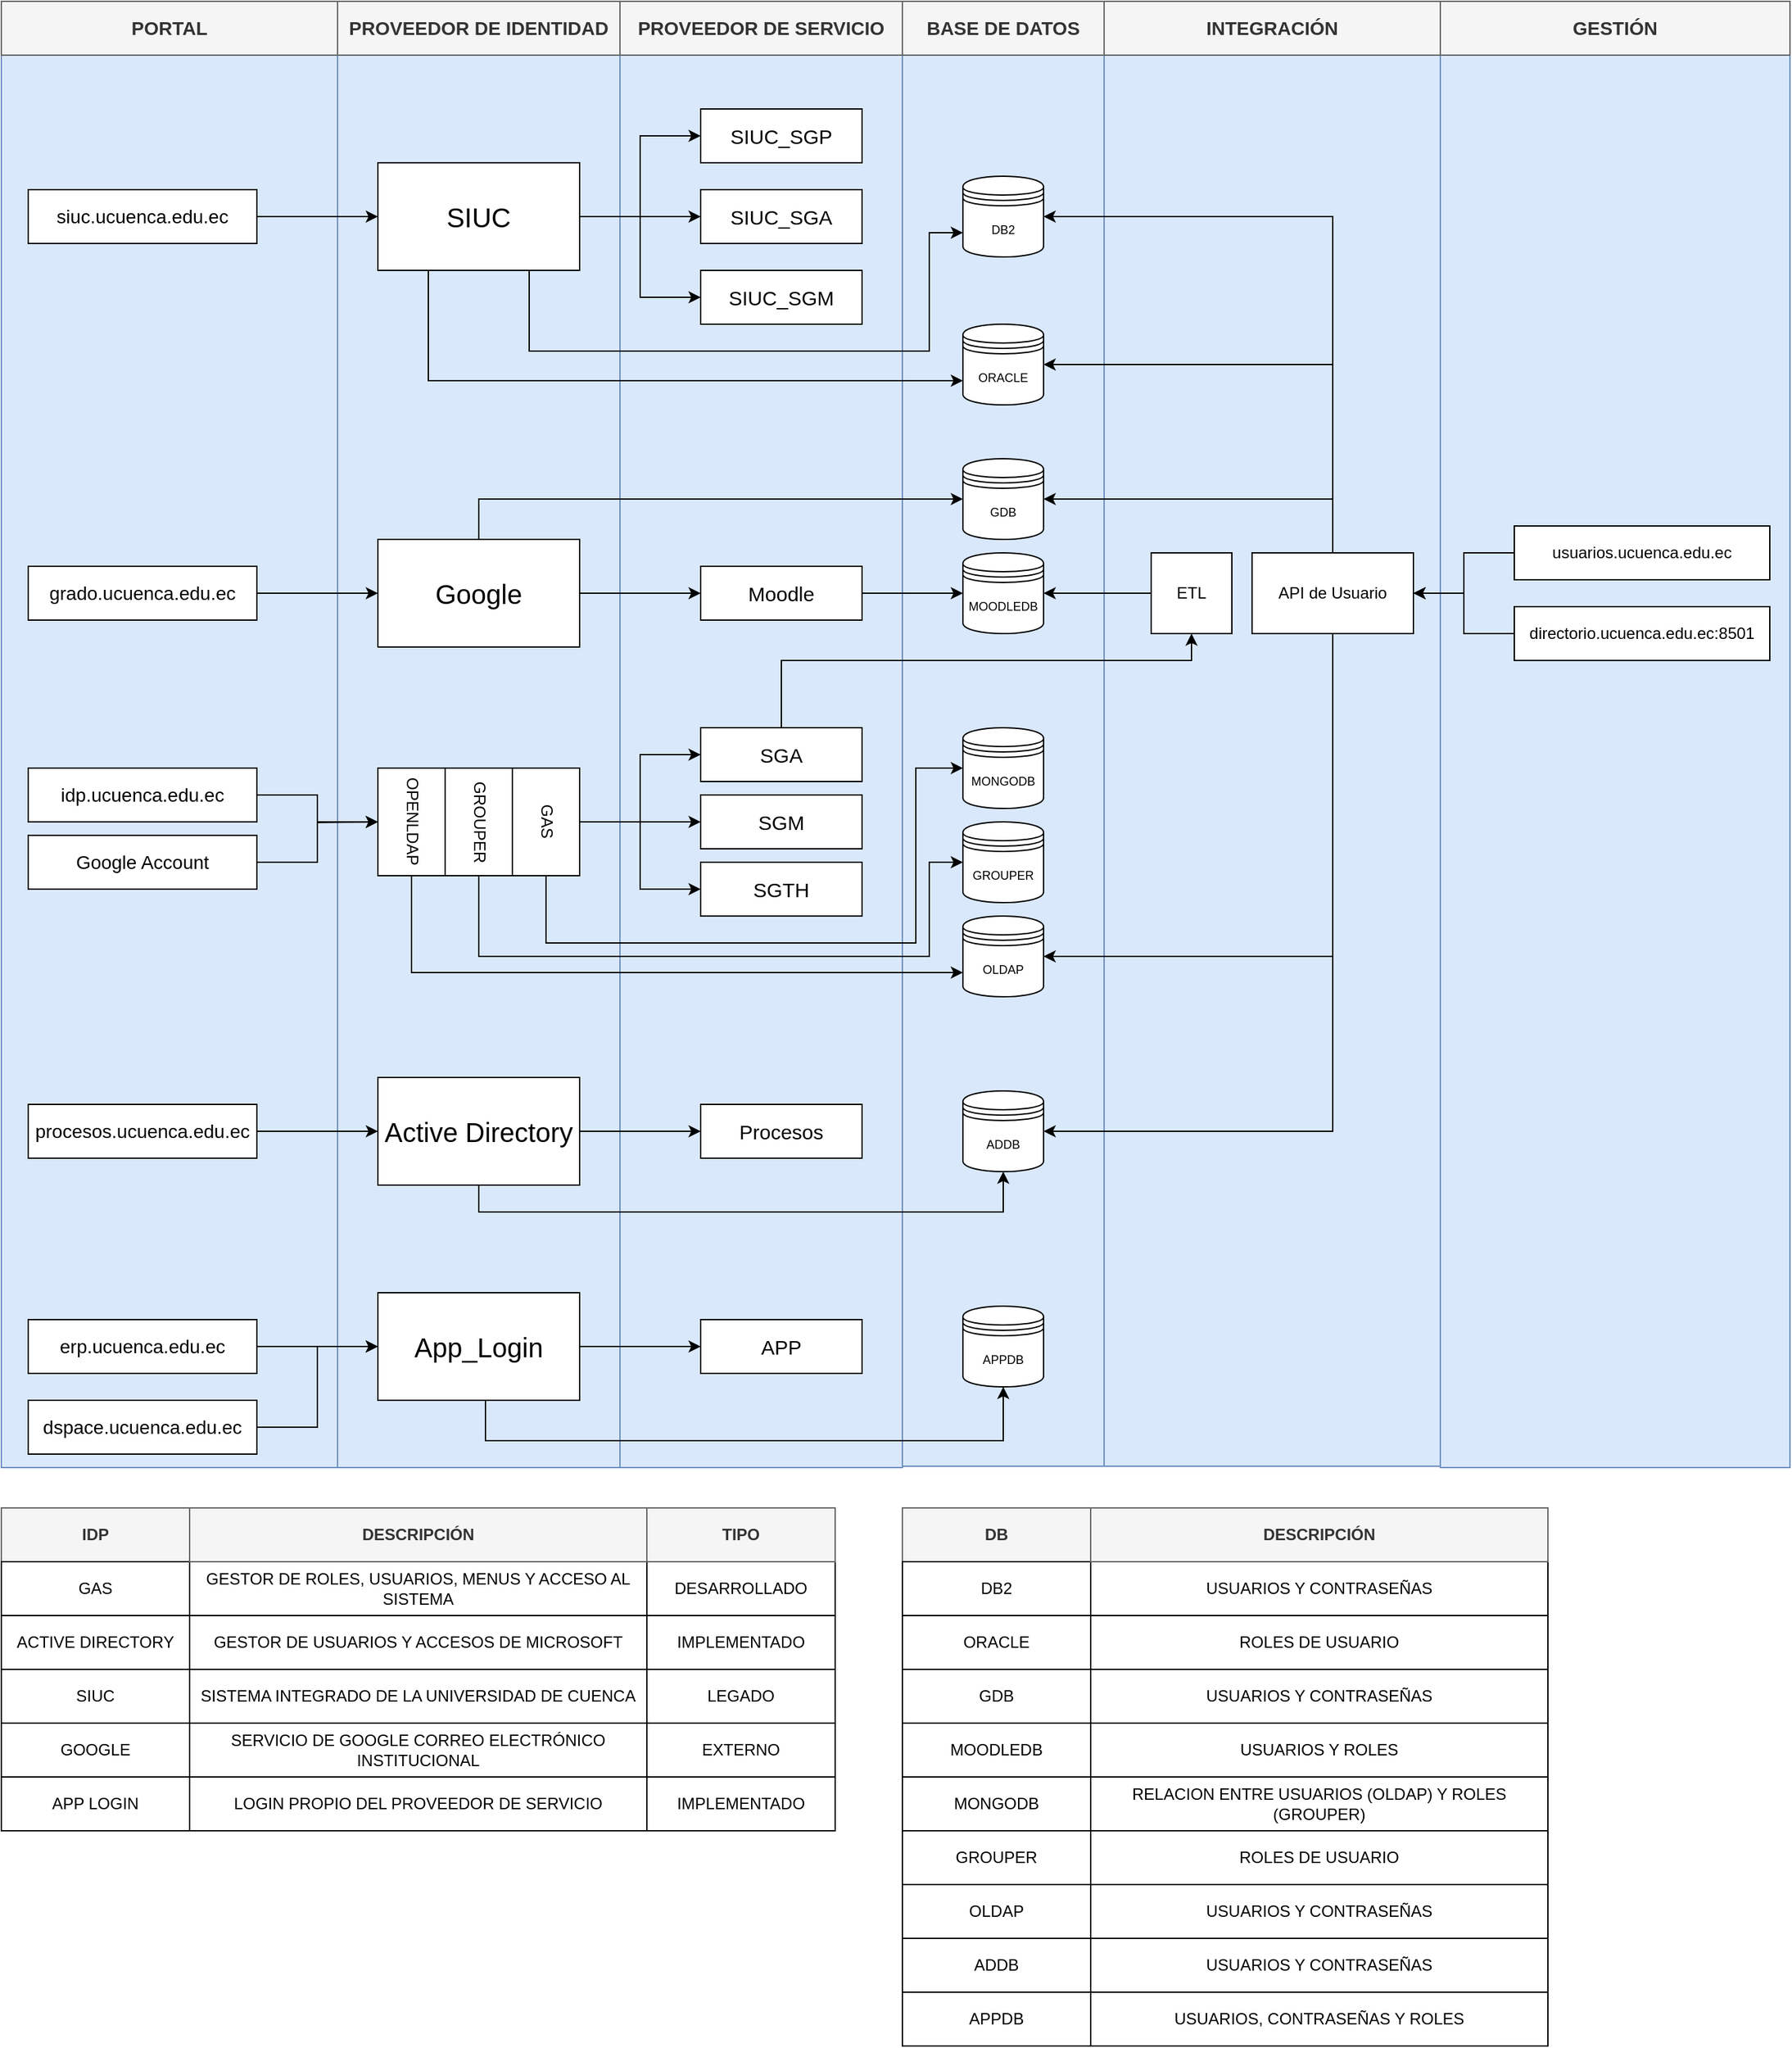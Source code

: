 <mxfile version="24.0.7" type="github">
  <diagram name="Página-1" id="aYtTOjOPXWL-JHapWkfF">
    <mxGraphModel dx="1050" dy="596" grid="1" gridSize="10" guides="1" tooltips="1" connect="1" arrows="1" fold="1" page="1" pageScale="1" pageWidth="827" pageHeight="1169" math="0" shadow="0">
      <root>
        <mxCell id="0" />
        <mxCell id="1" parent="0" />
        <mxCell id="zNqXX4XhIxwrUQnyo6Yf-15" value="" style="rounded=0;whiteSpace=wrap;html=1;fillColor=#dae8fc;strokeColor=#6c8ebf;" parent="1" vertex="1">
          <mxGeometry x="1070" y="120" width="260" height="1050" as="geometry" />
        </mxCell>
        <mxCell id="zNqXX4XhIxwrUQnyo6Yf-16" value="GESTIÓN" style="rounded=0;whiteSpace=wrap;html=1;fontSize=14;fillColor=#f5f5f5;fontColor=#333333;strokeColor=#666666;fontStyle=1" parent="1" vertex="1">
          <mxGeometry x="1070" y="80" width="260" height="40" as="geometry" />
        </mxCell>
        <mxCell id="yBSICujKQYAB_PKDXEbt-90" value="" style="rounded=0;whiteSpace=wrap;html=1;fillColor=#dae8fc;strokeColor=#6c8ebf;" parent="1" vertex="1">
          <mxGeometry x="820" y="119" width="250" height="1050" as="geometry" />
        </mxCell>
        <mxCell id="yBSICujKQYAB_PKDXEbt-89" value="" style="rounded=0;whiteSpace=wrap;html=1;fillColor=#dae8fc;strokeColor=#6c8ebf;" parent="1" vertex="1">
          <mxGeometry x="670" y="119" width="150" height="1050" as="geometry" />
        </mxCell>
        <mxCell id="yBSICujKQYAB_PKDXEbt-88" value="" style="rounded=0;whiteSpace=wrap;html=1;fillColor=#dae8fc;strokeColor=#6c8ebf;" parent="1" vertex="1">
          <mxGeometry x="460" y="120" width="210" height="1050" as="geometry" />
        </mxCell>
        <mxCell id="yBSICujKQYAB_PKDXEbt-87" value="" style="rounded=0;whiteSpace=wrap;html=1;fillColor=#dae8fc;strokeColor=#6c8ebf;" parent="1" vertex="1">
          <mxGeometry x="250" y="120" width="210" height="1050" as="geometry" />
        </mxCell>
        <mxCell id="yBSICujKQYAB_PKDXEbt-86" value="" style="rounded=0;whiteSpace=wrap;html=1;fillColor=#dae8fc;strokeColor=#6c8ebf;" parent="1" vertex="1">
          <mxGeometry y="120" width="250" height="1050" as="geometry" />
        </mxCell>
        <mxCell id="qcBynKlY7HmT7egTEJ2X-45" style="edgeStyle=orthogonalEdgeStyle;rounded=0;orthogonalLoop=1;jettySize=auto;html=1;exitX=1;exitY=0.5;exitDx=0;exitDy=0;" edge="1" parent="1" source="yBSICujKQYAB_PKDXEbt-2">
          <mxGeometry relative="1" as="geometry">
            <mxPoint x="280" y="690" as="targetPoint" />
          </mxGeometry>
        </mxCell>
        <mxCell id="yBSICujKQYAB_PKDXEbt-2" value="idp.ucuenca.edu.ec" style="rounded=0;whiteSpace=wrap;html=1;fontSize=14;" parent="1" vertex="1">
          <mxGeometry x="20" y="650" width="170" height="40" as="geometry" />
        </mxCell>
        <mxCell id="yBSICujKQYAB_PKDXEbt-8" value="MONGODB" style="shape=datastore;whiteSpace=wrap;html=1;fontSize=9;" parent="1" vertex="1">
          <mxGeometry x="715" y="620" width="60" height="60" as="geometry" />
        </mxCell>
        <mxCell id="qcBynKlY7HmT7egTEJ2X-36" style="edgeStyle=orthogonalEdgeStyle;rounded=0;orthogonalLoop=1;jettySize=auto;html=1;exitX=0.5;exitY=0;exitDx=0;exitDy=0;entryX=0.5;entryY=1;entryDx=0;entryDy=0;" edge="1" parent="1" source="yBSICujKQYAB_PKDXEbt-9" target="qcBynKlY7HmT7egTEJ2X-26">
          <mxGeometry relative="1" as="geometry">
            <Array as="points">
              <mxPoint x="580" y="570" />
              <mxPoint x="885" y="570" />
            </Array>
          </mxGeometry>
        </mxCell>
        <mxCell id="yBSICujKQYAB_PKDXEbt-9" value="SGA" style="rounded=0;whiteSpace=wrap;html=1;fontSize=15;" parent="1" vertex="1">
          <mxGeometry x="520" y="620" width="120" height="40" as="geometry" />
        </mxCell>
        <mxCell id="yBSICujKQYAB_PKDXEbt-10" value="SGM" style="rounded=0;whiteSpace=wrap;html=1;fontSize=15;" parent="1" vertex="1">
          <mxGeometry x="520" y="670" width="120" height="40" as="geometry" />
        </mxCell>
        <mxCell id="yBSICujKQYAB_PKDXEbt-12" value="SGTH" style="rounded=0;whiteSpace=wrap;html=1;fontSize=15;" parent="1" vertex="1">
          <mxGeometry x="520" y="720" width="120" height="40" as="geometry" />
        </mxCell>
        <mxCell id="qcBynKlY7HmT7egTEJ2X-44" style="edgeStyle=orthogonalEdgeStyle;rounded=0;orthogonalLoop=1;jettySize=auto;html=1;exitX=1;exitY=0.5;exitDx=0;exitDy=0;entryX=0;entryY=0.5;entryDx=0;entryDy=0;" edge="1" parent="1" source="yBSICujKQYAB_PKDXEbt-21" target="qcBynKlY7HmT7egTEJ2X-2">
          <mxGeometry relative="1" as="geometry" />
        </mxCell>
        <mxCell id="yBSICujKQYAB_PKDXEbt-21" value="Google Account" style="rounded=0;whiteSpace=wrap;html=1;fontSize=14;" parent="1" vertex="1">
          <mxGeometry x="20" y="700" width="170" height="40" as="geometry" />
        </mxCell>
        <mxCell id="yBSICujKQYAB_PKDXEbt-26" style="edgeStyle=orthogonalEdgeStyle;rounded=0;orthogonalLoop=1;jettySize=auto;html=1;exitX=1;exitY=0.5;exitDx=0;exitDy=0;entryX=0;entryY=0.5;entryDx=0;entryDy=0;" parent="1" source="yBSICujKQYAB_PKDXEbt-29" target="yBSICujKQYAB_PKDXEbt-32" edge="1">
          <mxGeometry relative="1" as="geometry" />
        </mxCell>
        <mxCell id="qcBynKlY7HmT7egTEJ2X-29" style="edgeStyle=orthogonalEdgeStyle;rounded=0;orthogonalLoop=1;jettySize=auto;html=1;exitX=0.5;exitY=1;exitDx=0;exitDy=0;entryX=0.5;entryY=1;entryDx=0;entryDy=0;" edge="1" parent="1" source="yBSICujKQYAB_PKDXEbt-29" target="yBSICujKQYAB_PKDXEbt-30">
          <mxGeometry relative="1" as="geometry" />
        </mxCell>
        <mxCell id="yBSICujKQYAB_PKDXEbt-29" value="Active Directory" style="rounded=0;whiteSpace=wrap;html=1;fontSize=20;" parent="1" vertex="1">
          <mxGeometry x="280" y="880" width="150" height="80" as="geometry" />
        </mxCell>
        <mxCell id="yBSICujKQYAB_PKDXEbt-30" value="ADDB" style="shape=datastore;whiteSpace=wrap;html=1;fontSize=9;" parent="1" vertex="1">
          <mxGeometry x="715" y="890" width="60" height="60" as="geometry" />
        </mxCell>
        <mxCell id="yBSICujKQYAB_PKDXEbt-32" value="Procesos" style="rounded=0;whiteSpace=wrap;html=1;fontSize=15;" parent="1" vertex="1">
          <mxGeometry x="520" y="900" width="120" height="40" as="geometry" />
        </mxCell>
        <mxCell id="zNqXX4XhIxwrUQnyo6Yf-24" style="edgeStyle=orthogonalEdgeStyle;rounded=0;orthogonalLoop=1;jettySize=auto;html=1;exitX=1;exitY=0.5;exitDx=0;exitDy=0;entryX=0;entryY=0.5;entryDx=0;entryDy=0;" parent="1" source="yBSICujKQYAB_PKDXEbt-35" target="yBSICujKQYAB_PKDXEbt-29" edge="1">
          <mxGeometry relative="1" as="geometry" />
        </mxCell>
        <mxCell id="yBSICujKQYAB_PKDXEbt-35" value="procesos.ucuenca.edu.ec" style="rounded=0;whiteSpace=wrap;html=1;fontSize=14;" parent="1" vertex="1">
          <mxGeometry x="20" y="900" width="170" height="40" as="geometry" />
        </mxCell>
        <mxCell id="yBSICujKQYAB_PKDXEbt-48" style="edgeStyle=orthogonalEdgeStyle;rounded=0;orthogonalLoop=1;jettySize=auto;html=1;entryX=0;entryY=0.5;entryDx=0;entryDy=0;" parent="1" source="yBSICujKQYAB_PKDXEbt-49" target="yBSICujKQYAB_PKDXEbt-54" edge="1">
          <mxGeometry relative="1" as="geometry" />
        </mxCell>
        <mxCell id="yBSICujKQYAB_PKDXEbt-49" value="siuc.ucuenca.edu.ec" style="rounded=0;whiteSpace=wrap;html=1;fontSize=14;" parent="1" vertex="1">
          <mxGeometry x="20" y="220" width="170" height="40" as="geometry" />
        </mxCell>
        <mxCell id="yBSICujKQYAB_PKDXEbt-50" style="edgeStyle=orthogonalEdgeStyle;rounded=0;orthogonalLoop=1;jettySize=auto;html=1;exitX=1;exitY=0.5;exitDx=0;exitDy=0;entryX=0;entryY=0.5;entryDx=0;entryDy=0;" parent="1" source="yBSICujKQYAB_PKDXEbt-54" target="yBSICujKQYAB_PKDXEbt-56" edge="1">
          <mxGeometry relative="1" as="geometry" />
        </mxCell>
        <mxCell id="yBSICujKQYAB_PKDXEbt-51" style="edgeStyle=orthogonalEdgeStyle;rounded=0;orthogonalLoop=1;jettySize=auto;html=1;exitX=1;exitY=0.5;exitDx=0;exitDy=0;entryX=0;entryY=0.5;entryDx=0;entryDy=0;" parent="1" source="yBSICujKQYAB_PKDXEbt-54" target="yBSICujKQYAB_PKDXEbt-57" edge="1">
          <mxGeometry relative="1" as="geometry" />
        </mxCell>
        <mxCell id="yBSICujKQYAB_PKDXEbt-52" style="edgeStyle=orthogonalEdgeStyle;rounded=0;orthogonalLoop=1;jettySize=auto;html=1;exitX=1;exitY=0.5;exitDx=0;exitDy=0;entryX=0;entryY=0.5;entryDx=0;entryDy=0;" parent="1" source="yBSICujKQYAB_PKDXEbt-54" target="yBSICujKQYAB_PKDXEbt-58" edge="1">
          <mxGeometry relative="1" as="geometry" />
        </mxCell>
        <mxCell id="qcBynKlY7HmT7egTEJ2X-13" style="edgeStyle=orthogonalEdgeStyle;rounded=0;orthogonalLoop=1;jettySize=auto;html=1;exitX=0.75;exitY=1;exitDx=0;exitDy=0;entryX=0;entryY=0.7;entryDx=0;entryDy=0;" edge="1" parent="1" source="yBSICujKQYAB_PKDXEbt-54" target="yBSICujKQYAB_PKDXEbt-55">
          <mxGeometry relative="1" as="geometry">
            <Array as="points">
              <mxPoint x="393" y="340" />
              <mxPoint x="690" y="340" />
              <mxPoint x="690" y="252" />
            </Array>
          </mxGeometry>
        </mxCell>
        <mxCell id="qcBynKlY7HmT7egTEJ2X-17" style="edgeStyle=orthogonalEdgeStyle;rounded=0;orthogonalLoop=1;jettySize=auto;html=1;exitX=0.25;exitY=1;exitDx=0;exitDy=0;entryX=0;entryY=0.7;entryDx=0;entryDy=0;" edge="1" parent="1" source="yBSICujKQYAB_PKDXEbt-54" target="yBSICujKQYAB_PKDXEbt-77">
          <mxGeometry relative="1" as="geometry" />
        </mxCell>
        <mxCell id="yBSICujKQYAB_PKDXEbt-54" value="SIUC" style="rounded=0;whiteSpace=wrap;html=1;fontSize=20;" parent="1" vertex="1">
          <mxGeometry x="280" y="200" width="150" height="80" as="geometry" />
        </mxCell>
        <mxCell id="yBSICujKQYAB_PKDXEbt-55" value="DB2" style="shape=datastore;whiteSpace=wrap;html=1;fontSize=9;" parent="1" vertex="1">
          <mxGeometry x="715" y="210" width="60" height="60" as="geometry" />
        </mxCell>
        <mxCell id="yBSICujKQYAB_PKDXEbt-56" value="SIUC_SGP" style="rounded=0;whiteSpace=wrap;html=1;fontSize=15;" parent="1" vertex="1">
          <mxGeometry x="520" y="160" width="120" height="40" as="geometry" />
        </mxCell>
        <mxCell id="yBSICujKQYAB_PKDXEbt-57" value="SIUC_SGA" style="rounded=0;whiteSpace=wrap;html=1;fontSize=15;" parent="1" vertex="1">
          <mxGeometry x="520" y="220" width="120" height="40" as="geometry" />
        </mxCell>
        <mxCell id="yBSICujKQYAB_PKDXEbt-58" value="SIUC_SGM" style="rounded=0;whiteSpace=wrap;html=1;fontSize=15;" parent="1" vertex="1">
          <mxGeometry x="520" y="280" width="120" height="40" as="geometry" />
        </mxCell>
        <mxCell id="yBSICujKQYAB_PKDXEbt-61" style="edgeStyle=orthogonalEdgeStyle;rounded=0;orthogonalLoop=1;jettySize=auto;html=1;entryX=0;entryY=0.5;entryDx=0;entryDy=0;" parent="1" source="yBSICujKQYAB_PKDXEbt-62" target="yBSICujKQYAB_PKDXEbt-66" edge="1">
          <mxGeometry relative="1" as="geometry" />
        </mxCell>
        <mxCell id="yBSICujKQYAB_PKDXEbt-62" value="grado.ucuenca.edu.ec" style="rounded=0;whiteSpace=wrap;html=1;fontSize=14;" parent="1" vertex="1">
          <mxGeometry x="20" y="500" width="170" height="40" as="geometry" />
        </mxCell>
        <mxCell id="yBSICujKQYAB_PKDXEbt-64" style="edgeStyle=orthogonalEdgeStyle;rounded=0;orthogonalLoop=1;jettySize=auto;html=1;exitX=1;exitY=0.5;exitDx=0;exitDy=0;entryX=0;entryY=0.5;entryDx=0;entryDy=0;" parent="1" source="yBSICujKQYAB_PKDXEbt-66" target="yBSICujKQYAB_PKDXEbt-69" edge="1">
          <mxGeometry relative="1" as="geometry" />
        </mxCell>
        <mxCell id="qcBynKlY7HmT7egTEJ2X-33" style="edgeStyle=orthogonalEdgeStyle;rounded=0;orthogonalLoop=1;jettySize=auto;html=1;exitX=0.5;exitY=0;exitDx=0;exitDy=0;entryX=0;entryY=0.5;entryDx=0;entryDy=0;" edge="1" parent="1" source="yBSICujKQYAB_PKDXEbt-66" target="qcBynKlY7HmT7egTEJ2X-22">
          <mxGeometry relative="1" as="geometry" />
        </mxCell>
        <mxCell id="yBSICujKQYAB_PKDXEbt-66" value="Google" style="rounded=0;whiteSpace=wrap;html=1;fontSize=20;" parent="1" vertex="1">
          <mxGeometry x="280" y="480" width="150" height="80" as="geometry" />
        </mxCell>
        <mxCell id="yBSICujKQYAB_PKDXEbt-67" value="MOODLEDB" style="shape=datastore;whiteSpace=wrap;html=1;fontSize=9;" parent="1" vertex="1">
          <mxGeometry x="715" y="490" width="60" height="60" as="geometry" />
        </mxCell>
        <mxCell id="qcBynKlY7HmT7egTEJ2X-34" style="edgeStyle=orthogonalEdgeStyle;rounded=0;orthogonalLoop=1;jettySize=auto;html=1;exitX=1;exitY=0.5;exitDx=0;exitDy=0;entryX=0;entryY=0.5;entryDx=0;entryDy=0;" edge="1" parent="1" source="yBSICujKQYAB_PKDXEbt-69" target="yBSICujKQYAB_PKDXEbt-67">
          <mxGeometry relative="1" as="geometry" />
        </mxCell>
        <mxCell id="yBSICujKQYAB_PKDXEbt-69" value="Moodle" style="rounded=0;whiteSpace=wrap;html=1;fontSize=15;" parent="1" vertex="1">
          <mxGeometry x="520" y="500" width="120" height="40" as="geometry" />
        </mxCell>
        <mxCell id="yBSICujKQYAB_PKDXEbt-77" value="ORACLE" style="shape=datastore;whiteSpace=wrap;html=1;fontSize=9;" parent="1" vertex="1">
          <mxGeometry x="715" y="320" width="60" height="60" as="geometry" />
        </mxCell>
        <mxCell id="qcBynKlY7HmT7egTEJ2X-39" style="edgeStyle=orthogonalEdgeStyle;rounded=0;orthogonalLoop=1;jettySize=auto;html=1;exitX=0.5;exitY=0;exitDx=0;exitDy=0;entryX=1;entryY=0.5;entryDx=0;entryDy=0;" edge="1" parent="1" source="yBSICujKQYAB_PKDXEbt-81" target="yBSICujKQYAB_PKDXEbt-55">
          <mxGeometry relative="1" as="geometry" />
        </mxCell>
        <mxCell id="qcBynKlY7HmT7egTEJ2X-40" style="edgeStyle=orthogonalEdgeStyle;rounded=0;orthogonalLoop=1;jettySize=auto;html=1;exitX=0.5;exitY=0;exitDx=0;exitDy=0;entryX=1;entryY=0.5;entryDx=0;entryDy=0;" edge="1" parent="1" source="yBSICujKQYAB_PKDXEbt-81" target="yBSICujKQYAB_PKDXEbt-77">
          <mxGeometry relative="1" as="geometry" />
        </mxCell>
        <mxCell id="qcBynKlY7HmT7egTEJ2X-41" style="edgeStyle=orthogonalEdgeStyle;rounded=0;orthogonalLoop=1;jettySize=auto;html=1;exitX=0.5;exitY=0;exitDx=0;exitDy=0;entryX=1;entryY=0.5;entryDx=0;entryDy=0;" edge="1" parent="1" source="yBSICujKQYAB_PKDXEbt-81" target="qcBynKlY7HmT7egTEJ2X-22">
          <mxGeometry relative="1" as="geometry" />
        </mxCell>
        <mxCell id="qcBynKlY7HmT7egTEJ2X-42" style="edgeStyle=orthogonalEdgeStyle;rounded=0;orthogonalLoop=1;jettySize=auto;html=1;exitX=0.5;exitY=1;exitDx=0;exitDy=0;entryX=1;entryY=0.5;entryDx=0;entryDy=0;" edge="1" parent="1" source="yBSICujKQYAB_PKDXEbt-81" target="qcBynKlY7HmT7egTEJ2X-7">
          <mxGeometry relative="1" as="geometry" />
        </mxCell>
        <mxCell id="qcBynKlY7HmT7egTEJ2X-43" style="edgeStyle=orthogonalEdgeStyle;rounded=0;orthogonalLoop=1;jettySize=auto;html=1;exitX=0.5;exitY=1;exitDx=0;exitDy=0;entryX=1;entryY=0.5;entryDx=0;entryDy=0;" edge="1" parent="1" source="yBSICujKQYAB_PKDXEbt-81" target="yBSICujKQYAB_PKDXEbt-30">
          <mxGeometry relative="1" as="geometry" />
        </mxCell>
        <mxCell id="yBSICujKQYAB_PKDXEbt-81" value="API de Usuario" style="rounded=0;whiteSpace=wrap;html=1;" parent="1" vertex="1">
          <mxGeometry x="930" y="490" width="120" height="60" as="geometry" />
        </mxCell>
        <mxCell id="yBSICujKQYAB_PKDXEbt-94" value="PORTAL" style="rounded=0;whiteSpace=wrap;html=1;fontSize=14;fillColor=#f5f5f5;fontColor=#333333;strokeColor=#666666;fontStyle=1" parent="1" vertex="1">
          <mxGeometry y="80" width="250" height="40" as="geometry" />
        </mxCell>
        <mxCell id="yBSICujKQYAB_PKDXEbt-95" value="PROVEEDOR DE IDENTIDAD" style="rounded=0;whiteSpace=wrap;html=1;fontSize=14;fillColor=#f5f5f5;fontColor=#333333;strokeColor=#666666;fontStyle=1" parent="1" vertex="1">
          <mxGeometry x="250" y="80" width="210" height="40" as="geometry" />
        </mxCell>
        <mxCell id="yBSICujKQYAB_PKDXEbt-96" value="PROVEEDOR DE SERVICIO" style="rounded=0;whiteSpace=wrap;html=1;fontSize=14;fillColor=#f5f5f5;fontColor=#333333;strokeColor=#666666;fontStyle=1" parent="1" vertex="1">
          <mxGeometry x="460" y="80" width="210" height="40" as="geometry" />
        </mxCell>
        <mxCell id="yBSICujKQYAB_PKDXEbt-97" value="BASE DE DATOS" style="rounded=0;whiteSpace=wrap;html=1;fontSize=14;fillColor=#f5f5f5;fontColor=#333333;strokeColor=#666666;fontStyle=1" parent="1" vertex="1">
          <mxGeometry x="670" y="80" width="150" height="40" as="geometry" />
        </mxCell>
        <mxCell id="yBSICujKQYAB_PKDXEbt-98" value="INTEGRACIÓN" style="rounded=0;whiteSpace=wrap;html=1;fontSize=14;fillColor=#f5f5f5;fontColor=#333333;strokeColor=#666666;fontStyle=1" parent="1" vertex="1">
          <mxGeometry x="820" y="80" width="250" height="40" as="geometry" />
        </mxCell>
        <mxCell id="yBSICujKQYAB_PKDXEbt-100" style="edgeStyle=orthogonalEdgeStyle;rounded=0;orthogonalLoop=1;jettySize=auto;html=1;entryX=0;entryY=0.5;entryDx=0;entryDy=0;" parent="1" source="yBSICujKQYAB_PKDXEbt-101" target="yBSICujKQYAB_PKDXEbt-104" edge="1">
          <mxGeometry relative="1" as="geometry" />
        </mxCell>
        <mxCell id="yBSICujKQYAB_PKDXEbt-101" value="erp.ucuenca.edu.ec" style="rounded=0;whiteSpace=wrap;html=1;fontSize=14;" parent="1" vertex="1">
          <mxGeometry x="20" y="1060" width="170" height="40" as="geometry" />
        </mxCell>
        <mxCell id="yBSICujKQYAB_PKDXEbt-102" style="edgeStyle=orthogonalEdgeStyle;rounded=0;orthogonalLoop=1;jettySize=auto;html=1;exitX=1;exitY=0.5;exitDx=0;exitDy=0;entryX=0;entryY=0.5;entryDx=0;entryDy=0;" parent="1" source="yBSICujKQYAB_PKDXEbt-104" target="yBSICujKQYAB_PKDXEbt-106" edge="1">
          <mxGeometry relative="1" as="geometry" />
        </mxCell>
        <mxCell id="yBSICujKQYAB_PKDXEbt-103" style="edgeStyle=orthogonalEdgeStyle;rounded=0;orthogonalLoop=1;jettySize=auto;html=1;exitX=0.5;exitY=1;exitDx=0;exitDy=0;entryX=0.5;entryY=1;entryDx=0;entryDy=0;" parent="1" source="yBSICujKQYAB_PKDXEbt-104" target="yBSICujKQYAB_PKDXEbt-105" edge="1">
          <mxGeometry relative="1" as="geometry">
            <Array as="points">
              <mxPoint x="360" y="1150" />
              <mxPoint x="745" y="1150" />
            </Array>
          </mxGeometry>
        </mxCell>
        <mxCell id="yBSICujKQYAB_PKDXEbt-104" value="App_Login" style="rounded=0;whiteSpace=wrap;html=1;fontSize=20;" parent="1" vertex="1">
          <mxGeometry x="280" y="1040" width="150" height="80" as="geometry" />
        </mxCell>
        <mxCell id="yBSICujKQYAB_PKDXEbt-105" value="APPDB" style="shape=datastore;whiteSpace=wrap;html=1;fontSize=9;" parent="1" vertex="1">
          <mxGeometry x="715" y="1050" width="60" height="60" as="geometry" />
        </mxCell>
        <mxCell id="yBSICujKQYAB_PKDXEbt-106" value="APP" style="rounded=0;whiteSpace=wrap;html=1;fontSize=15;" parent="1" vertex="1">
          <mxGeometry x="520" y="1060" width="120" height="40" as="geometry" />
        </mxCell>
        <mxCell id="zNqXX4XhIxwrUQnyo6Yf-25" style="edgeStyle=orthogonalEdgeStyle;rounded=0;orthogonalLoop=1;jettySize=auto;html=1;exitX=1;exitY=0.5;exitDx=0;exitDy=0;entryX=0;entryY=0.5;entryDx=0;entryDy=0;" parent="1" source="yBSICujKQYAB_PKDXEbt-108" target="yBSICujKQYAB_PKDXEbt-104" edge="1">
          <mxGeometry relative="1" as="geometry" />
        </mxCell>
        <mxCell id="yBSICujKQYAB_PKDXEbt-108" value="dspace.ucuenca.edu.ec" style="rounded=0;whiteSpace=wrap;html=1;fontSize=14;" parent="1" vertex="1">
          <mxGeometry x="20" y="1120" width="170" height="40" as="geometry" />
        </mxCell>
        <mxCell id="zNqXX4XhIxwrUQnyo6Yf-14" style="edgeStyle=orthogonalEdgeStyle;rounded=0;orthogonalLoop=1;jettySize=auto;html=1;exitX=0;exitY=0.5;exitDx=0;exitDy=0;entryX=1;entryY=0.5;entryDx=0;entryDy=0;" parent="1" source="zNqXX4XhIxwrUQnyo6Yf-10" target="yBSICujKQYAB_PKDXEbt-81" edge="1">
          <mxGeometry relative="1" as="geometry" />
        </mxCell>
        <mxCell id="zNqXX4XhIxwrUQnyo6Yf-10" value="usuarios.ucuenca.edu.ec" style="rounded=0;whiteSpace=wrap;html=1;fontSize=12;" parent="1" vertex="1">
          <mxGeometry x="1125" y="470" width="190" height="40" as="geometry" />
        </mxCell>
        <mxCell id="zNqXX4XhIxwrUQnyo6Yf-12" style="edgeStyle=orthogonalEdgeStyle;rounded=0;orthogonalLoop=1;jettySize=auto;html=1;exitX=0;exitY=0.5;exitDx=0;exitDy=0;entryX=1;entryY=0.5;entryDx=0;entryDy=0;" parent="1" source="zNqXX4XhIxwrUQnyo6Yf-11" target="yBSICujKQYAB_PKDXEbt-81" edge="1">
          <mxGeometry relative="1" as="geometry" />
        </mxCell>
        <mxCell id="zNqXX4XhIxwrUQnyo6Yf-11" value="directorio.ucuenca.edu.ec:8501" style="rounded=0;whiteSpace=wrap;html=1;fontSize=12;" parent="1" vertex="1">
          <mxGeometry x="1125" y="530" width="190" height="40" as="geometry" />
        </mxCell>
        <mxCell id="zNqXX4XhIxwrUQnyo6Yf-26" value="IDP" style="rounded=0;whiteSpace=wrap;html=1;fillColor=#f5f5f5;strokeColor=#666666;fontColor=#333333;fontStyle=1" parent="1" vertex="1">
          <mxGeometry y="1200" width="140" height="40" as="geometry" />
        </mxCell>
        <mxCell id="zNqXX4XhIxwrUQnyo6Yf-27" value="GAS" style="rounded=0;whiteSpace=wrap;html=1;" parent="1" vertex="1">
          <mxGeometry y="1240" width="140" height="40" as="geometry" />
        </mxCell>
        <mxCell id="zNqXX4XhIxwrUQnyo6Yf-28" value="ACTIVE DIRECTORY" style="rounded=0;whiteSpace=wrap;html=1;" parent="1" vertex="1">
          <mxGeometry y="1280" width="140" height="40" as="geometry" />
        </mxCell>
        <mxCell id="zNqXX4XhIxwrUQnyo6Yf-29" value="SIUC" style="rounded=0;whiteSpace=wrap;html=1;" parent="1" vertex="1">
          <mxGeometry y="1320" width="140" height="40" as="geometry" />
        </mxCell>
        <mxCell id="zNqXX4XhIxwrUQnyo6Yf-30" value="GOOGLE" style="rounded=0;whiteSpace=wrap;html=1;" parent="1" vertex="1">
          <mxGeometry y="1360" width="140" height="40" as="geometry" />
        </mxCell>
        <mxCell id="zNqXX4XhIxwrUQnyo6Yf-31" value="APP LOGIN" style="rounded=0;whiteSpace=wrap;html=1;" parent="1" vertex="1">
          <mxGeometry y="1400" width="140" height="40" as="geometry" />
        </mxCell>
        <mxCell id="zNqXX4XhIxwrUQnyo6Yf-32" value="GESTOR DE ROLES, USUARIOS, MENUS Y ACCESO AL SISTEMA" style="rounded=0;whiteSpace=wrap;html=1;" parent="1" vertex="1">
          <mxGeometry x="140" y="1240" width="340" height="40" as="geometry" />
        </mxCell>
        <mxCell id="zNqXX4XhIxwrUQnyo6Yf-33" value="DESARROLLADO" style="rounded=0;whiteSpace=wrap;html=1;" parent="1" vertex="1">
          <mxGeometry x="480" y="1240" width="140" height="40" as="geometry" />
        </mxCell>
        <mxCell id="zNqXX4XhIxwrUQnyo6Yf-34" value="GESTOR DE USUARIOS Y ACCESOS DE MICROSOFT" style="rounded=0;whiteSpace=wrap;html=1;" parent="1" vertex="1">
          <mxGeometry x="140" y="1280" width="340" height="40" as="geometry" />
        </mxCell>
        <mxCell id="zNqXX4XhIxwrUQnyo6Yf-35" value="IMPLEMENTADO" style="rounded=0;whiteSpace=wrap;html=1;" parent="1" vertex="1">
          <mxGeometry x="480" y="1280" width="140" height="40" as="geometry" />
        </mxCell>
        <mxCell id="zNqXX4XhIxwrUQnyo6Yf-36" value="SISTEMA INTEGRADO DE LA UNIVERSIDAD DE CUENCA" style="rounded=0;whiteSpace=wrap;html=1;" parent="1" vertex="1">
          <mxGeometry x="140" y="1320" width="340" height="40" as="geometry" />
        </mxCell>
        <mxCell id="zNqXX4XhIxwrUQnyo6Yf-37" value="LEGADO" style="rounded=0;whiteSpace=wrap;html=1;" parent="1" vertex="1">
          <mxGeometry x="480" y="1320" width="140" height="40" as="geometry" />
        </mxCell>
        <mxCell id="zNqXX4XhIxwrUQnyo6Yf-38" value="SERVICIO DE GOOGLE CORREO ELECTRÓNICO INSTITUCIONAL" style="rounded=0;whiteSpace=wrap;html=1;" parent="1" vertex="1">
          <mxGeometry x="140" y="1360" width="340" height="40" as="geometry" />
        </mxCell>
        <mxCell id="zNqXX4XhIxwrUQnyo6Yf-39" value="EXTERNO" style="rounded=0;whiteSpace=wrap;html=1;" parent="1" vertex="1">
          <mxGeometry x="480" y="1360" width="140" height="40" as="geometry" />
        </mxCell>
        <mxCell id="zNqXX4XhIxwrUQnyo6Yf-40" value="LOGIN PROPIO DEL PROVEEDOR DE SERVICIO" style="rounded=0;whiteSpace=wrap;html=1;" parent="1" vertex="1">
          <mxGeometry x="140" y="1400" width="340" height="40" as="geometry" />
        </mxCell>
        <mxCell id="zNqXX4XhIxwrUQnyo6Yf-41" value="IMPLEMENTADO" style="rounded=0;whiteSpace=wrap;html=1;" parent="1" vertex="1">
          <mxGeometry x="480" y="1400" width="140" height="40" as="geometry" />
        </mxCell>
        <mxCell id="zNqXX4XhIxwrUQnyo6Yf-42" value="DESCRIPCIÓN" style="rounded=0;whiteSpace=wrap;html=1;fillColor=#f5f5f5;fontColor=#333333;strokeColor=#666666;fontStyle=1" parent="1" vertex="1">
          <mxGeometry x="140" y="1200" width="340" height="40" as="geometry" />
        </mxCell>
        <mxCell id="zNqXX4XhIxwrUQnyo6Yf-43" value="TIPO" style="rounded=0;whiteSpace=wrap;html=1;fillColor=#f5f5f5;fontColor=#333333;strokeColor=#666666;fontStyle=1" parent="1" vertex="1">
          <mxGeometry x="480" y="1200" width="140" height="40" as="geometry" />
        </mxCell>
        <mxCell id="qcBynKlY7HmT7egTEJ2X-48" style="edgeStyle=orthogonalEdgeStyle;rounded=0;orthogonalLoop=1;jettySize=auto;html=1;exitX=0.5;exitY=1;exitDx=0;exitDy=0;entryX=0;entryY=0.7;entryDx=0;entryDy=0;" edge="1" parent="1" source="qcBynKlY7HmT7egTEJ2X-2" target="qcBynKlY7HmT7egTEJ2X-7">
          <mxGeometry relative="1" as="geometry" />
        </mxCell>
        <mxCell id="qcBynKlY7HmT7egTEJ2X-2" value="OPENLDAP" style="rounded=0;whiteSpace=wrap;html=1;textDirection=vertical-lr;" vertex="1" parent="1">
          <mxGeometry x="280" y="650" width="50" height="80" as="geometry" />
        </mxCell>
        <mxCell id="qcBynKlY7HmT7egTEJ2X-47" style="edgeStyle=orthogonalEdgeStyle;rounded=0;orthogonalLoop=1;jettySize=auto;html=1;exitX=0.5;exitY=1;exitDx=0;exitDy=0;entryX=0;entryY=0.5;entryDx=0;entryDy=0;" edge="1" parent="1" source="qcBynKlY7HmT7egTEJ2X-4" target="qcBynKlY7HmT7egTEJ2X-6">
          <mxGeometry relative="1" as="geometry">
            <Array as="points">
              <mxPoint x="355" y="790" />
              <mxPoint x="690" y="790" />
              <mxPoint x="690" y="720" />
            </Array>
          </mxGeometry>
        </mxCell>
        <mxCell id="qcBynKlY7HmT7egTEJ2X-4" value="GROUPER" style="rounded=0;whiteSpace=wrap;html=1;textDirection=vertical-lr;" vertex="1" parent="1">
          <mxGeometry x="330" y="650" width="50" height="80" as="geometry" />
        </mxCell>
        <mxCell id="qcBynKlY7HmT7egTEJ2X-18" style="edgeStyle=orthogonalEdgeStyle;rounded=0;orthogonalLoop=1;jettySize=auto;html=1;exitX=1;exitY=0.5;exitDx=0;exitDy=0;entryX=0;entryY=0.5;entryDx=0;entryDy=0;" edge="1" parent="1" source="qcBynKlY7HmT7egTEJ2X-5" target="yBSICujKQYAB_PKDXEbt-9">
          <mxGeometry relative="1" as="geometry" />
        </mxCell>
        <mxCell id="qcBynKlY7HmT7egTEJ2X-20" style="edgeStyle=orthogonalEdgeStyle;rounded=0;orthogonalLoop=1;jettySize=auto;html=1;exitX=1;exitY=0.5;exitDx=0;exitDy=0;entryX=0;entryY=0.5;entryDx=0;entryDy=0;" edge="1" parent="1" source="qcBynKlY7HmT7egTEJ2X-5" target="yBSICujKQYAB_PKDXEbt-12">
          <mxGeometry relative="1" as="geometry" />
        </mxCell>
        <mxCell id="qcBynKlY7HmT7egTEJ2X-21" style="edgeStyle=orthogonalEdgeStyle;rounded=0;orthogonalLoop=1;jettySize=auto;html=1;exitX=1;exitY=0.5;exitDx=0;exitDy=0;entryX=0;entryY=0.5;entryDx=0;entryDy=0;" edge="1" parent="1" source="qcBynKlY7HmT7egTEJ2X-5" target="yBSICujKQYAB_PKDXEbt-10">
          <mxGeometry relative="1" as="geometry" />
        </mxCell>
        <mxCell id="qcBynKlY7HmT7egTEJ2X-46" style="edgeStyle=orthogonalEdgeStyle;rounded=0;orthogonalLoop=1;jettySize=auto;html=1;exitX=0.5;exitY=1;exitDx=0;exitDy=0;entryX=0;entryY=0.5;entryDx=0;entryDy=0;" edge="1" parent="1" source="qcBynKlY7HmT7egTEJ2X-5" target="yBSICujKQYAB_PKDXEbt-8">
          <mxGeometry relative="1" as="geometry">
            <Array as="points">
              <mxPoint x="405" y="780" />
              <mxPoint x="680" y="780" />
              <mxPoint x="680" y="650" />
            </Array>
          </mxGeometry>
        </mxCell>
        <mxCell id="qcBynKlY7HmT7egTEJ2X-5" value="GAS" style="rounded=0;whiteSpace=wrap;html=1;textDirection=vertical-lr;" vertex="1" parent="1">
          <mxGeometry x="380" y="650" width="50" height="80" as="geometry" />
        </mxCell>
        <mxCell id="qcBynKlY7HmT7egTEJ2X-6" value="GROUPER" style="shape=datastore;whiteSpace=wrap;html=1;fontSize=9;" vertex="1" parent="1">
          <mxGeometry x="715" y="690" width="60" height="60" as="geometry" />
        </mxCell>
        <mxCell id="qcBynKlY7HmT7egTEJ2X-7" value="OLDAP" style="shape=datastore;whiteSpace=wrap;html=1;fontSize=9;" vertex="1" parent="1">
          <mxGeometry x="715" y="760" width="60" height="60" as="geometry" />
        </mxCell>
        <mxCell id="qcBynKlY7HmT7egTEJ2X-22" value="GDB" style="shape=datastore;whiteSpace=wrap;html=1;fontSize=9;" vertex="1" parent="1">
          <mxGeometry x="715" y="420" width="60" height="60" as="geometry" />
        </mxCell>
        <mxCell id="qcBynKlY7HmT7egTEJ2X-35" style="edgeStyle=orthogonalEdgeStyle;rounded=0;orthogonalLoop=1;jettySize=auto;html=1;exitX=0;exitY=0.5;exitDx=0;exitDy=0;entryX=1;entryY=0.5;entryDx=0;entryDy=0;" edge="1" parent="1" source="qcBynKlY7HmT7egTEJ2X-26" target="yBSICujKQYAB_PKDXEbt-67">
          <mxGeometry relative="1" as="geometry" />
        </mxCell>
        <mxCell id="qcBynKlY7HmT7egTEJ2X-26" value="ETL" style="rounded=0;whiteSpace=wrap;html=1;" vertex="1" parent="1">
          <mxGeometry x="855" y="490" width="60" height="60" as="geometry" />
        </mxCell>
        <mxCell id="qcBynKlY7HmT7egTEJ2X-49" value="DB" style="rounded=0;whiteSpace=wrap;html=1;fillColor=#f5f5f5;strokeColor=#666666;fontColor=#333333;fontStyle=1" vertex="1" parent="1">
          <mxGeometry x="670" y="1200" width="140" height="40" as="geometry" />
        </mxCell>
        <mxCell id="qcBynKlY7HmT7egTEJ2X-50" value="DB2" style="rounded=0;whiteSpace=wrap;html=1;" vertex="1" parent="1">
          <mxGeometry x="670" y="1240" width="140" height="40" as="geometry" />
        </mxCell>
        <mxCell id="qcBynKlY7HmT7egTEJ2X-51" value="ORACLE" style="rounded=0;whiteSpace=wrap;html=1;" vertex="1" parent="1">
          <mxGeometry x="670" y="1280" width="140" height="40" as="geometry" />
        </mxCell>
        <mxCell id="qcBynKlY7HmT7egTEJ2X-52" value="GDB" style="rounded=0;whiteSpace=wrap;html=1;" vertex="1" parent="1">
          <mxGeometry x="670" y="1320" width="140" height="40" as="geometry" />
        </mxCell>
        <mxCell id="qcBynKlY7HmT7egTEJ2X-53" value="MOODLEDB" style="rounded=0;whiteSpace=wrap;html=1;" vertex="1" parent="1">
          <mxGeometry x="670" y="1360" width="140" height="40" as="geometry" />
        </mxCell>
        <mxCell id="qcBynKlY7HmT7egTEJ2X-54" value="MONGODB" style="rounded=0;whiteSpace=wrap;html=1;" vertex="1" parent="1">
          <mxGeometry x="670" y="1400" width="140" height="40" as="geometry" />
        </mxCell>
        <mxCell id="qcBynKlY7HmT7egTEJ2X-55" value="USUARIOS Y CONTRASEÑAS" style="rounded=0;whiteSpace=wrap;html=1;" vertex="1" parent="1">
          <mxGeometry x="810" y="1240" width="340" height="40" as="geometry" />
        </mxCell>
        <mxCell id="qcBynKlY7HmT7egTEJ2X-57" value="ROLES DE USUARIO" style="rounded=0;whiteSpace=wrap;html=1;" vertex="1" parent="1">
          <mxGeometry x="810" y="1280" width="340" height="40" as="geometry" />
        </mxCell>
        <mxCell id="qcBynKlY7HmT7egTEJ2X-59" value="USUARIOS Y CONTRASEÑAS" style="rounded=0;whiteSpace=wrap;html=1;" vertex="1" parent="1">
          <mxGeometry x="810" y="1320" width="340" height="40" as="geometry" />
        </mxCell>
        <mxCell id="qcBynKlY7HmT7egTEJ2X-61" value="USUARIOS Y ROLES" style="rounded=0;whiteSpace=wrap;html=1;" vertex="1" parent="1">
          <mxGeometry x="810" y="1360" width="340" height="40" as="geometry" />
        </mxCell>
        <mxCell id="qcBynKlY7HmT7egTEJ2X-63" value="RELACION ENTRE USUARIOS (OLDAP) Y ROLES (GROUPER)" style="rounded=0;whiteSpace=wrap;html=1;" vertex="1" parent="1">
          <mxGeometry x="810" y="1400" width="340" height="40" as="geometry" />
        </mxCell>
        <mxCell id="qcBynKlY7HmT7egTEJ2X-65" value="DESCRIPCIÓN" style="rounded=0;whiteSpace=wrap;html=1;fillColor=#f5f5f5;fontColor=#333333;strokeColor=#666666;fontStyle=1" vertex="1" parent="1">
          <mxGeometry x="810" y="1200" width="340" height="40" as="geometry" />
        </mxCell>
        <mxCell id="qcBynKlY7HmT7egTEJ2X-67" value="GROUPER" style="rounded=0;whiteSpace=wrap;html=1;" vertex="1" parent="1">
          <mxGeometry x="670" y="1440" width="140" height="40" as="geometry" />
        </mxCell>
        <mxCell id="qcBynKlY7HmT7egTEJ2X-68" value="OLDAP" style="rounded=0;whiteSpace=wrap;html=1;" vertex="1" parent="1">
          <mxGeometry x="670" y="1480" width="140" height="40" as="geometry" />
        </mxCell>
        <mxCell id="qcBynKlY7HmT7egTEJ2X-69" value="ADDB" style="rounded=0;whiteSpace=wrap;html=1;" vertex="1" parent="1">
          <mxGeometry x="670" y="1520" width="140" height="40" as="geometry" />
        </mxCell>
        <mxCell id="qcBynKlY7HmT7egTEJ2X-70" value="APPDB" style="rounded=0;whiteSpace=wrap;html=1;" vertex="1" parent="1">
          <mxGeometry x="670" y="1560" width="140" height="40" as="geometry" />
        </mxCell>
        <mxCell id="qcBynKlY7HmT7egTEJ2X-71" value="ROLES DE USUARIO" style="rounded=0;whiteSpace=wrap;html=1;" vertex="1" parent="1">
          <mxGeometry x="810" y="1440" width="340" height="40" as="geometry" />
        </mxCell>
        <mxCell id="qcBynKlY7HmT7egTEJ2X-72" value="USUARIOS Y CONTRASEÑAS" style="rounded=0;whiteSpace=wrap;html=1;" vertex="1" parent="1">
          <mxGeometry x="810" y="1480" width="340" height="40" as="geometry" />
        </mxCell>
        <mxCell id="qcBynKlY7HmT7egTEJ2X-73" value="USUARIOS Y CONTRASEÑAS" style="rounded=0;whiteSpace=wrap;html=1;" vertex="1" parent="1">
          <mxGeometry x="810" y="1520" width="340" height="40" as="geometry" />
        </mxCell>
        <mxCell id="qcBynKlY7HmT7egTEJ2X-74" value="USUARIOS, CONTRASEÑAS Y ROLES" style="rounded=0;whiteSpace=wrap;html=1;" vertex="1" parent="1">
          <mxGeometry x="810" y="1560" width="340" height="40" as="geometry" />
        </mxCell>
      </root>
    </mxGraphModel>
  </diagram>
</mxfile>
